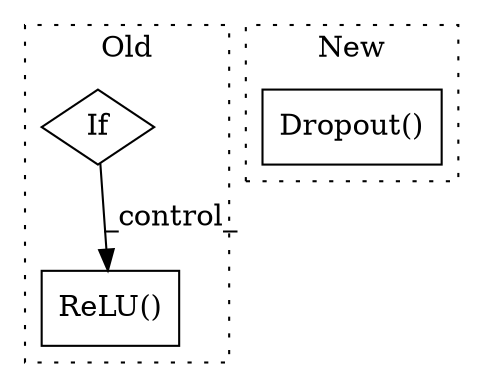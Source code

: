 digraph G {
subgraph cluster0 {
1 [label="ReLU()" a="75" s="2220" l="9" shape="box"];
3 [label="If" a="96" s="1489" l="3" shape="diamond"];
label = "Old";
style="dotted";
}
subgraph cluster1 {
2 [label="Dropout()" a="75" s="2267,2294" l="11,1" shape="box"];
label = "New";
style="dotted";
}
3 -> 1 [label="_control_"];
}